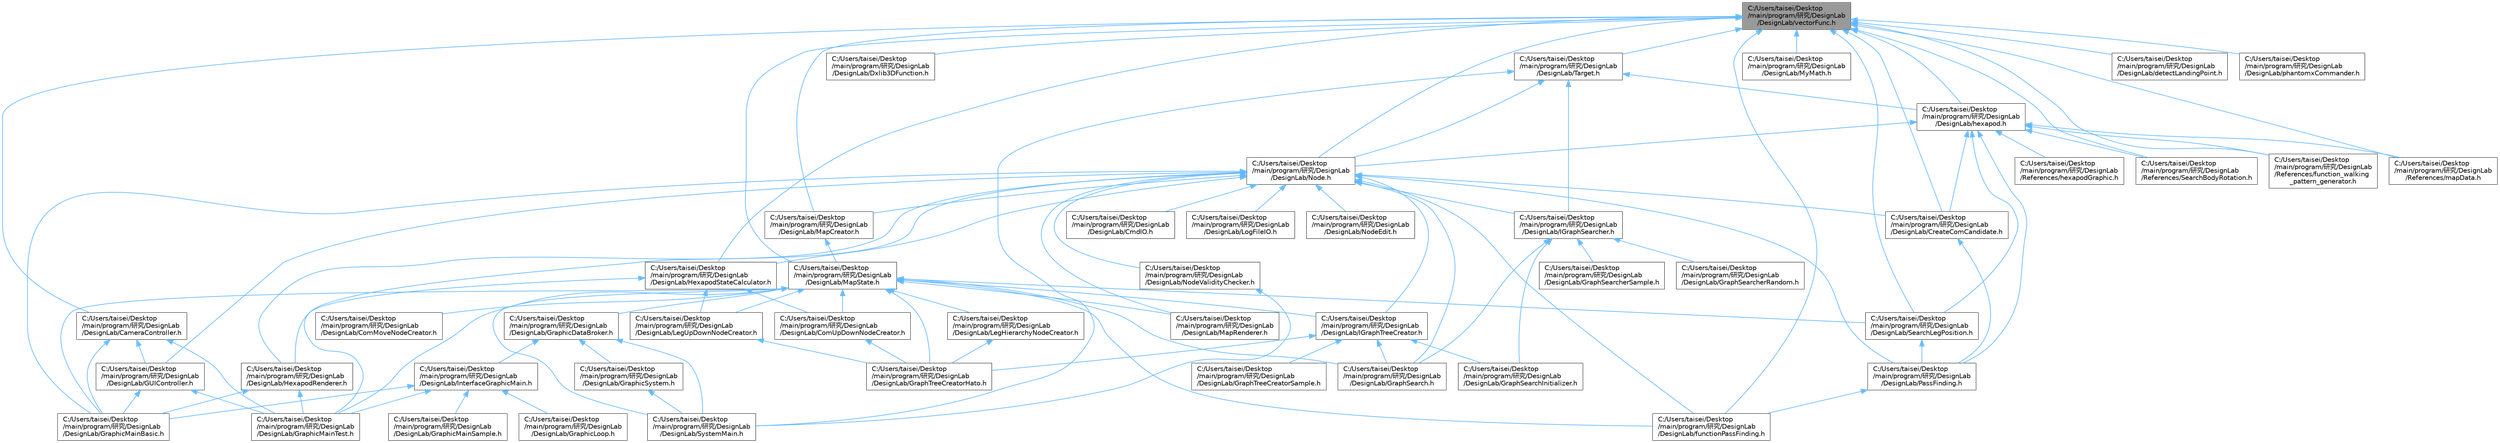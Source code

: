 digraph "C:/Users/taisei/Desktop/main/program/研究/DesignLab/DesignLab/vectorFunc.h"
{
 // LATEX_PDF_SIZE
  bgcolor="transparent";
  edge [fontname=Helvetica,fontsize=10,labelfontname=Helvetica,labelfontsize=10];
  node [fontname=Helvetica,fontsize=10,shape=box,height=0.2,width=0.4];
  Node1 [id="Node000001",label="C:/Users/taisei/Desktop\l/main/program/研究/DesignLab\l/DesignLab/vectorFunc.h",height=0.2,width=0.4,color="gray40", fillcolor="grey60", style="filled", fontcolor="black",tooltip=" "];
  Node1 -> Node2 [id="edge1_Node000001_Node000002",dir="back",color="steelblue1",style="solid",tooltip=" "];
  Node2 [id="Node000002",label="C:/Users/taisei/Desktop\l/main/program/研究/DesignLab\l/DesignLab/CameraController.h",height=0.2,width=0.4,color="grey40", fillcolor="white", style="filled",URL="$_camera_controller_8h_source.html",tooltip=" "];
  Node2 -> Node3 [id="edge2_Node000002_Node000003",dir="back",color="steelblue1",style="solid",tooltip=" "];
  Node3 [id="Node000003",label="C:/Users/taisei/Desktop\l/main/program/研究/DesignLab\l/DesignLab/GUIController.h",height=0.2,width=0.4,color="grey40", fillcolor="white", style="filled",URL="$_g_u_i_controller_8h_source.html",tooltip=" "];
  Node3 -> Node4 [id="edge3_Node000003_Node000004",dir="back",color="steelblue1",style="solid",tooltip=" "];
  Node4 [id="Node000004",label="C:/Users/taisei/Desktop\l/main/program/研究/DesignLab\l/DesignLab/GraphicMainBasic.h",height=0.2,width=0.4,color="grey40", fillcolor="white", style="filled",URL="$_graphic_main_basic_8h_source.html",tooltip=" "];
  Node3 -> Node5 [id="edge4_Node000003_Node000005",dir="back",color="steelblue1",style="solid",tooltip=" "];
  Node5 [id="Node000005",label="C:/Users/taisei/Desktop\l/main/program/研究/DesignLab\l/DesignLab/GraphicMainTest.h",height=0.2,width=0.4,color="grey40", fillcolor="white", style="filled",URL="$_graphic_main_test_8h_source.html",tooltip=" "];
  Node2 -> Node4 [id="edge5_Node000002_Node000004",dir="back",color="steelblue1",style="solid",tooltip=" "];
  Node2 -> Node5 [id="edge6_Node000002_Node000005",dir="back",color="steelblue1",style="solid",tooltip=" "];
  Node1 -> Node6 [id="edge7_Node000001_Node000006",dir="back",color="steelblue1",style="solid",tooltip=" "];
  Node6 [id="Node000006",label="C:/Users/taisei/Desktop\l/main/program/研究/DesignLab\l/DesignLab/CreateComCandidate.h",height=0.2,width=0.4,color="grey40", fillcolor="white", style="filled",URL="$_create_com_candidate_8h_source.html",tooltip=" "];
  Node6 -> Node7 [id="edge8_Node000006_Node000007",dir="back",color="steelblue1",style="solid",tooltip=" "];
  Node7 [id="Node000007",label="C:/Users/taisei/Desktop\l/main/program/研究/DesignLab\l/DesignLab/PassFinding.h",height=0.2,width=0.4,color="grey40", fillcolor="white", style="filled",URL="$_pass_finding_8h_source.html",tooltip=" "];
  Node7 -> Node8 [id="edge9_Node000007_Node000008",dir="back",color="steelblue1",style="solid",tooltip=" "];
  Node8 [id="Node000008",label="C:/Users/taisei/Desktop\l/main/program/研究/DesignLab\l/DesignLab/functionPassFinding.h",height=0.2,width=0.4,color="grey40", fillcolor="white", style="filled",URL="$function_pass_finding_8h_source.html",tooltip=" "];
  Node1 -> Node9 [id="edge10_Node000001_Node000009",dir="back",color="steelblue1",style="solid",tooltip=" "];
  Node9 [id="Node000009",label="C:/Users/taisei/Desktop\l/main/program/研究/DesignLab\l/DesignLab/Dxlib3DFunction.h",height=0.2,width=0.4,color="grey40", fillcolor="white", style="filled",URL="$_dxlib3_d_function_8h_source.html",tooltip=" "];
  Node1 -> Node10 [id="edge11_Node000001_Node000010",dir="back",color="steelblue1",style="solid",tooltip=" "];
  Node10 [id="Node000010",label="C:/Users/taisei/Desktop\l/main/program/研究/DesignLab\l/DesignLab/HexapodStateCalculator.h",height=0.2,width=0.4,color="grey40", fillcolor="white", style="filled",URL="$_hexapod_state_calculator_8h_source.html",tooltip=" "];
  Node10 -> Node11 [id="edge12_Node000010_Node000011",dir="back",color="steelblue1",style="solid",tooltip=" "];
  Node11 [id="Node000011",label="C:/Users/taisei/Desktop\l/main/program/研究/DesignLab\l/DesignLab/ComUpDownNodeCreator.h",height=0.2,width=0.4,color="grey40", fillcolor="white", style="filled",URL="$_com_up_down_node_creator_8h_source.html",tooltip=" "];
  Node11 -> Node12 [id="edge13_Node000011_Node000012",dir="back",color="steelblue1",style="solid",tooltip=" "];
  Node12 [id="Node000012",label="C:/Users/taisei/Desktop\l/main/program/研究/DesignLab\l/DesignLab/GraphTreeCreatorHato.h",height=0.2,width=0.4,color="grey40", fillcolor="white", style="filled",URL="$_graph_tree_creator_hato_8h_source.html",tooltip=" "];
  Node10 -> Node13 [id="edge14_Node000010_Node000013",dir="back",color="steelblue1",style="solid",tooltip=" "];
  Node13 [id="Node000013",label="C:/Users/taisei/Desktop\l/main/program/研究/DesignLab\l/DesignLab/HexapodRenderer.h",height=0.2,width=0.4,color="grey40", fillcolor="white", style="filled",URL="$_hexapod_renderer_8h_source.html",tooltip=" "];
  Node13 -> Node4 [id="edge15_Node000013_Node000004",dir="back",color="steelblue1",style="solid",tooltip=" "];
  Node13 -> Node5 [id="edge16_Node000013_Node000005",dir="back",color="steelblue1",style="solid",tooltip=" "];
  Node10 -> Node14 [id="edge17_Node000010_Node000014",dir="back",color="steelblue1",style="solid",tooltip=" "];
  Node14 [id="Node000014",label="C:/Users/taisei/Desktop\l/main/program/研究/DesignLab\l/DesignLab/LegUpDownNodeCreator.h",height=0.2,width=0.4,color="grey40", fillcolor="white", style="filled",URL="$_leg_up_down_node_creator_8h_source.html",tooltip=" "];
  Node14 -> Node12 [id="edge18_Node000014_Node000012",dir="back",color="steelblue1",style="solid",tooltip=" "];
  Node1 -> Node15 [id="edge19_Node000001_Node000015",dir="back",color="steelblue1",style="solid",tooltip=" "];
  Node15 [id="Node000015",label="C:/Users/taisei/Desktop\l/main/program/研究/DesignLab\l/DesignLab/MapCreator.h",height=0.2,width=0.4,color="grey40", fillcolor="white", style="filled",URL="$_map_creator_8h_source.html",tooltip=" "];
  Node15 -> Node16 [id="edge20_Node000015_Node000016",dir="back",color="steelblue1",style="solid",tooltip=" "];
  Node16 [id="Node000016",label="C:/Users/taisei/Desktop\l/main/program/研究/DesignLab\l/DesignLab/MapState.h",height=0.2,width=0.4,color="grey40", fillcolor="white", style="filled",URL="$_map_state_8h_source.html",tooltip=" "];
  Node16 -> Node17 [id="edge21_Node000016_Node000017",dir="back",color="steelblue1",style="solid",tooltip=" "];
  Node17 [id="Node000017",label="C:/Users/taisei/Desktop\l/main/program/研究/DesignLab\l/DesignLab/ComMoveNodeCreator.h",height=0.2,width=0.4,color="grey40", fillcolor="white", style="filled",URL="$_com_move_node_creator_8h_source.html",tooltip=" "];
  Node16 -> Node11 [id="edge22_Node000016_Node000011",dir="back",color="steelblue1",style="solid",tooltip=" "];
  Node16 -> Node18 [id="edge23_Node000016_Node000018",dir="back",color="steelblue1",style="solid",tooltip=" "];
  Node18 [id="Node000018",label="C:/Users/taisei/Desktop\l/main/program/研究/DesignLab\l/DesignLab/GraphSearch.h",height=0.2,width=0.4,color="grey40", fillcolor="white", style="filled",URL="$_graph_search_8h_source.html",tooltip=" "];
  Node16 -> Node12 [id="edge24_Node000016_Node000012",dir="back",color="steelblue1",style="solid",tooltip=" "];
  Node16 -> Node19 [id="edge25_Node000016_Node000019",dir="back",color="steelblue1",style="solid",tooltip=" "];
  Node19 [id="Node000019",label="C:/Users/taisei/Desktop\l/main/program/研究/DesignLab\l/DesignLab/GraphicDataBroker.h",height=0.2,width=0.4,color="grey40", fillcolor="white", style="filled",URL="$_graphic_data_broker_8h.html",tooltip="GraphicDataBrokerクラスの実装を行っている．"];
  Node19 -> Node20 [id="edge26_Node000019_Node000020",dir="back",color="steelblue1",style="solid",tooltip=" "];
  Node20 [id="Node000020",label="C:/Users/taisei/Desktop\l/main/program/研究/DesignLab\l/DesignLab/GraphicSystem.h",height=0.2,width=0.4,color="grey40", fillcolor="white", style="filled",URL="$_graphic_system_8h.html",tooltip="Dxlibの処理を行ってくれるGraphicSystemクラスを実装している．"];
  Node20 -> Node21 [id="edge27_Node000020_Node000021",dir="back",color="steelblue1",style="solid",tooltip=" "];
  Node21 [id="Node000021",label="C:/Users/taisei/Desktop\l/main/program/研究/DesignLab\l/DesignLab/SystemMain.h",height=0.2,width=0.4,color="grey40", fillcolor="white", style="filled",URL="$_system_main_8h_source.html",tooltip=" "];
  Node19 -> Node22 [id="edge28_Node000019_Node000022",dir="back",color="steelblue1",style="solid",tooltip=" "];
  Node22 [id="Node000022",label="C:/Users/taisei/Desktop\l/main/program/研究/DesignLab\l/DesignLab/InterfaceGraphicMain.h",height=0.2,width=0.4,color="grey40", fillcolor="white", style="filled",URL="$_interface_graphic_main_8h.html",tooltip="IGraphicMainクラスの宣言．IGraphicMainはインターフェイスであるので実態が作れない．"];
  Node22 -> Node23 [id="edge29_Node000022_Node000023",dir="back",color="steelblue1",style="solid",tooltip=" "];
  Node23 [id="Node000023",label="C:/Users/taisei/Desktop\l/main/program/研究/DesignLab\l/DesignLab/GraphicLoop.h",height=0.2,width=0.4,color="grey40", fillcolor="white", style="filled",URL="$_graphic_loop_8h.html",tooltip="GraphicLoopクラスの実装を行っている．"];
  Node22 -> Node4 [id="edge30_Node000022_Node000004",dir="back",color="steelblue1",style="solid",tooltip=" "];
  Node22 -> Node24 [id="edge31_Node000022_Node000024",dir="back",color="steelblue1",style="solid",tooltip=" "];
  Node24 [id="Node000024",label="C:/Users/taisei/Desktop\l/main/program/研究/DesignLab\l/DesignLab/GraphicMainSample.h",height=0.2,width=0.4,color="grey40", fillcolor="white", style="filled",URL="$_graphic_main_sample_8h_source.html",tooltip=" "];
  Node22 -> Node5 [id="edge32_Node000022_Node000005",dir="back",color="steelblue1",style="solid",tooltip=" "];
  Node19 -> Node21 [id="edge33_Node000019_Node000021",dir="back",color="steelblue1",style="solid",tooltip=" "];
  Node16 -> Node4 [id="edge34_Node000016_Node000004",dir="back",color="steelblue1",style="solid",tooltip=" "];
  Node16 -> Node5 [id="edge35_Node000016_Node000005",dir="back",color="steelblue1",style="solid",tooltip=" "];
  Node16 -> Node25 [id="edge36_Node000016_Node000025",dir="back",color="steelblue1",style="solid",tooltip=" "];
  Node25 [id="Node000025",label="C:/Users/taisei/Desktop\l/main/program/研究/DesignLab\l/DesignLab/IGraphTreeCreator.h",height=0.2,width=0.4,color="grey40", fillcolor="white", style="filled",URL="$_i_graph_tree_creator_8h_source.html",tooltip=" "];
  Node25 -> Node18 [id="edge37_Node000025_Node000018",dir="back",color="steelblue1",style="solid",tooltip=" "];
  Node25 -> Node26 [id="edge38_Node000025_Node000026",dir="back",color="steelblue1",style="solid",tooltip=" "];
  Node26 [id="Node000026",label="C:/Users/taisei/Desktop\l/main/program/研究/DesignLab\l/DesignLab/GraphSearchInitializer.h",height=0.2,width=0.4,color="grey40", fillcolor="white", style="filled",URL="$_graph_search_initializer_8h_source.html",tooltip=" "];
  Node25 -> Node12 [id="edge39_Node000025_Node000012",dir="back",color="steelblue1",style="solid",tooltip=" "];
  Node25 -> Node27 [id="edge40_Node000025_Node000027",dir="back",color="steelblue1",style="solid",tooltip=" "];
  Node27 [id="Node000027",label="C:/Users/taisei/Desktop\l/main/program/研究/DesignLab\l/DesignLab/GraphTreeCreatorSample.h",height=0.2,width=0.4,color="grey40", fillcolor="white", style="filled",URL="$_graph_tree_creator_sample_8h_source.html",tooltip=" "];
  Node16 -> Node28 [id="edge41_Node000016_Node000028",dir="back",color="steelblue1",style="solid",tooltip=" "];
  Node28 [id="Node000028",label="C:/Users/taisei/Desktop\l/main/program/研究/DesignLab\l/DesignLab/LegHierarchyNodeCreator.h",height=0.2,width=0.4,color="grey40", fillcolor="white", style="filled",URL="$_leg_hierarchy_node_creator_8h_source.html",tooltip=" "];
  Node28 -> Node12 [id="edge42_Node000028_Node000012",dir="back",color="steelblue1",style="solid",tooltip=" "];
  Node16 -> Node14 [id="edge43_Node000016_Node000014",dir="back",color="steelblue1",style="solid",tooltip=" "];
  Node16 -> Node29 [id="edge44_Node000016_Node000029",dir="back",color="steelblue1",style="solid",tooltip=" "];
  Node29 [id="Node000029",label="C:/Users/taisei/Desktop\l/main/program/研究/DesignLab\l/DesignLab/MapRenderer.h",height=0.2,width=0.4,color="grey40", fillcolor="white", style="filled",URL="$_map_renderer_8h_source.html",tooltip=" "];
  Node16 -> Node30 [id="edge45_Node000016_Node000030",dir="back",color="steelblue1",style="solid",tooltip=" "];
  Node30 [id="Node000030",label="C:/Users/taisei/Desktop\l/main/program/研究/DesignLab\l/DesignLab/SearchLegPosition.h",height=0.2,width=0.4,color="grey40", fillcolor="white", style="filled",URL="$_search_leg_position_8h_source.html",tooltip=" "];
  Node30 -> Node7 [id="edge46_Node000030_Node000007",dir="back",color="steelblue1",style="solid",tooltip=" "];
  Node16 -> Node21 [id="edge47_Node000016_Node000021",dir="back",color="steelblue1",style="solid",tooltip=" "];
  Node16 -> Node8 [id="edge48_Node000016_Node000008",dir="back",color="steelblue1",style="solid",tooltip=" "];
  Node1 -> Node16 [id="edge49_Node000001_Node000016",dir="back",color="steelblue1",style="solid",tooltip=" "];
  Node1 -> Node31 [id="edge50_Node000001_Node000031",dir="back",color="steelblue1",style="solid",tooltip=" "];
  Node31 [id="Node000031",label="C:/Users/taisei/Desktop\l/main/program/研究/DesignLab\l/DesignLab/MyMath.h",height=0.2,width=0.4,color="grey40", fillcolor="white", style="filled",URL="$_my_math_8h_source.html",tooltip=" "];
  Node1 -> Node32 [id="edge51_Node000001_Node000032",dir="back",color="steelblue1",style="solid",tooltip=" "];
  Node32 [id="Node000032",label="C:/Users/taisei/Desktop\l/main/program/研究/DesignLab\l/DesignLab/Node.h",height=0.2,width=0.4,color="grey40", fillcolor="white", style="filled",URL="$_node_8h_source.html",tooltip=" "];
  Node32 -> Node33 [id="edge52_Node000032_Node000033",dir="back",color="steelblue1",style="solid",tooltip=" "];
  Node33 [id="Node000033",label="C:/Users/taisei/Desktop\l/main/program/研究/DesignLab\l/DesignLab/CmdIO.h",height=0.2,width=0.4,color="grey40", fillcolor="white", style="filled",URL="$_cmd_i_o_8h_source.html",tooltip=" "];
  Node32 -> Node6 [id="edge53_Node000032_Node000006",dir="back",color="steelblue1",style="solid",tooltip=" "];
  Node32 -> Node3 [id="edge54_Node000032_Node000003",dir="back",color="steelblue1",style="solid",tooltip=" "];
  Node32 -> Node18 [id="edge55_Node000032_Node000018",dir="back",color="steelblue1",style="solid",tooltip=" "];
  Node32 -> Node4 [id="edge56_Node000032_Node000004",dir="back",color="steelblue1",style="solid",tooltip=" "];
  Node32 -> Node5 [id="edge57_Node000032_Node000005",dir="back",color="steelblue1",style="solid",tooltip=" "];
  Node32 -> Node13 [id="edge58_Node000032_Node000013",dir="back",color="steelblue1",style="solid",tooltip=" "];
  Node32 -> Node10 [id="edge59_Node000032_Node000010",dir="back",color="steelblue1",style="solid",tooltip=" "];
  Node32 -> Node34 [id="edge60_Node000032_Node000034",dir="back",color="steelblue1",style="solid",tooltip=" "];
  Node34 [id="Node000034",label="C:/Users/taisei/Desktop\l/main/program/研究/DesignLab\l/DesignLab/IGraphSearcher.h",height=0.2,width=0.4,color="grey40", fillcolor="white", style="filled",URL="$_i_graph_searcher_8h_source.html",tooltip=" "];
  Node34 -> Node18 [id="edge61_Node000034_Node000018",dir="back",color="steelblue1",style="solid",tooltip=" "];
  Node34 -> Node26 [id="edge62_Node000034_Node000026",dir="back",color="steelblue1",style="solid",tooltip=" "];
  Node34 -> Node35 [id="edge63_Node000034_Node000035",dir="back",color="steelblue1",style="solid",tooltip=" "];
  Node35 [id="Node000035",label="C:/Users/taisei/Desktop\l/main/program/研究/DesignLab\l/DesignLab/GraphSearcherRandom.h",height=0.2,width=0.4,color="grey40", fillcolor="white", style="filled",URL="$_graph_searcher_random_8h_source.html",tooltip=" "];
  Node34 -> Node36 [id="edge64_Node000034_Node000036",dir="back",color="steelblue1",style="solid",tooltip=" "];
  Node36 [id="Node000036",label="C:/Users/taisei/Desktop\l/main/program/研究/DesignLab\l/DesignLab/GraphSearcherSample.h",height=0.2,width=0.4,color="grey40", fillcolor="white", style="filled",URL="$_graph_searcher_sample_8h_source.html",tooltip=" "];
  Node32 -> Node25 [id="edge65_Node000032_Node000025",dir="back",color="steelblue1",style="solid",tooltip=" "];
  Node32 -> Node37 [id="edge66_Node000032_Node000037",dir="back",color="steelblue1",style="solid",tooltip=" "];
  Node37 [id="Node000037",label="C:/Users/taisei/Desktop\l/main/program/研究/DesignLab\l/DesignLab/LogFileIO.h",height=0.2,width=0.4,color="grey40", fillcolor="white", style="filled",URL="$_log_file_i_o_8h_source.html",tooltip=" "];
  Node32 -> Node15 [id="edge67_Node000032_Node000015",dir="back",color="steelblue1",style="solid",tooltip=" "];
  Node32 -> Node29 [id="edge68_Node000032_Node000029",dir="back",color="steelblue1",style="solid",tooltip=" "];
  Node32 -> Node38 [id="edge69_Node000032_Node000038",dir="back",color="steelblue1",style="solid",tooltip=" "];
  Node38 [id="Node000038",label="C:/Users/taisei/Desktop\l/main/program/研究/DesignLab\l/DesignLab/NodeEdit.h",height=0.2,width=0.4,color="grey40", fillcolor="white", style="filled",URL="$_node_edit_8h_source.html",tooltip=" "];
  Node32 -> Node39 [id="edge70_Node000032_Node000039",dir="back",color="steelblue1",style="solid",tooltip=" "];
  Node39 [id="Node000039",label="C:/Users/taisei/Desktop\l/main/program/研究/DesignLab\l/DesignLab/NodeValidityChecker.h",height=0.2,width=0.4,color="grey40", fillcolor="white", style="filled",URL="$_node_validity_checker_8h_source.html",tooltip=" "];
  Node39 -> Node21 [id="edge71_Node000039_Node000021",dir="back",color="steelblue1",style="solid",tooltip=" "];
  Node32 -> Node7 [id="edge72_Node000032_Node000007",dir="back",color="steelblue1",style="solid",tooltip=" "];
  Node32 -> Node8 [id="edge73_Node000032_Node000008",dir="back",color="steelblue1",style="solid",tooltip=" "];
  Node1 -> Node30 [id="edge74_Node000001_Node000030",dir="back",color="steelblue1",style="solid",tooltip=" "];
  Node1 -> Node40 [id="edge75_Node000001_Node000040",dir="back",color="steelblue1",style="solid",tooltip=" "];
  Node40 [id="Node000040",label="C:/Users/taisei/Desktop\l/main/program/研究/DesignLab\l/DesignLab/Target.h",height=0.2,width=0.4,color="grey40", fillcolor="white", style="filled",URL="$_target_8h_source.html",tooltip=" "];
  Node40 -> Node34 [id="edge76_Node000040_Node000034",dir="back",color="steelblue1",style="solid",tooltip=" "];
  Node40 -> Node32 [id="edge77_Node000040_Node000032",dir="back",color="steelblue1",style="solid",tooltip=" "];
  Node40 -> Node21 [id="edge78_Node000040_Node000021",dir="back",color="steelblue1",style="solid",tooltip=" "];
  Node40 -> Node41 [id="edge79_Node000040_Node000041",dir="back",color="steelblue1",style="solid",tooltip=" "];
  Node41 [id="Node000041",label="C:/Users/taisei/Desktop\l/main/program/研究/DesignLab\l/DesignLab/hexapod.h",height=0.2,width=0.4,color="grey40", fillcolor="white", style="filled",URL="$hexapod_8h_source.html",tooltip=" "];
  Node41 -> Node6 [id="edge80_Node000041_Node000006",dir="back",color="steelblue1",style="solid",tooltip=" "];
  Node41 -> Node32 [id="edge81_Node000041_Node000032",dir="back",color="steelblue1",style="solid",tooltip=" "];
  Node41 -> Node7 [id="edge82_Node000041_Node000007",dir="back",color="steelblue1",style="solid",tooltip=" "];
  Node41 -> Node30 [id="edge83_Node000041_Node000030",dir="back",color="steelblue1",style="solid",tooltip=" "];
  Node41 -> Node42 [id="edge84_Node000041_Node000042",dir="back",color="steelblue1",style="solid",tooltip=" "];
  Node42 [id="Node000042",label="C:/Users/taisei/Desktop\l/main/program/研究/DesignLab\l/References/SearchBodyRotation.h",height=0.2,width=0.4,color="grey40", fillcolor="white", style="filled",URL="$_search_body_rotation_8h_source.html",tooltip=" "];
  Node41 -> Node43 [id="edge85_Node000041_Node000043",dir="back",color="steelblue1",style="solid",tooltip=" "];
  Node43 [id="Node000043",label="C:/Users/taisei/Desktop\l/main/program/研究/DesignLab\l/References/function_walking\l_pattern_generator.h",height=0.2,width=0.4,color="grey40", fillcolor="white", style="filled",URL="$function__walking__pattern__generator_8h_source.html",tooltip=" "];
  Node41 -> Node44 [id="edge86_Node000041_Node000044",dir="back",color="steelblue1",style="solid",tooltip=" "];
  Node44 [id="Node000044",label="C:/Users/taisei/Desktop\l/main/program/研究/DesignLab\l/References/hexapodGraphic.h",height=0.2,width=0.4,color="grey40", fillcolor="white", style="filled",URL="$hexapod_graphic_8h_source.html",tooltip=" "];
  Node41 -> Node45 [id="edge87_Node000041_Node000045",dir="back",color="steelblue1",style="solid",tooltip=" "];
  Node45 [id="Node000045",label="C:/Users/taisei/Desktop\l/main/program/研究/DesignLab\l/References/mapData.h",height=0.2,width=0.4,color="grey40", fillcolor="white", style="filled",URL="$map_data_8h_source.html",tooltip=" "];
  Node1 -> Node46 [id="edge88_Node000001_Node000046",dir="back",color="steelblue1",style="solid",tooltip=" "];
  Node46 [id="Node000046",label="C:/Users/taisei/Desktop\l/main/program/研究/DesignLab\l/DesignLab/detectLandingPoint.h",height=0.2,width=0.4,color="grey40", fillcolor="white", style="filled",URL="$detect_landing_point_8h_source.html",tooltip=" "];
  Node1 -> Node8 [id="edge89_Node000001_Node000008",dir="back",color="steelblue1",style="solid",tooltip=" "];
  Node1 -> Node41 [id="edge90_Node000001_Node000041",dir="back",color="steelblue1",style="solid",tooltip=" "];
  Node1 -> Node47 [id="edge91_Node000001_Node000047",dir="back",color="steelblue1",style="solid",tooltip=" "];
  Node47 [id="Node000047",label="C:/Users/taisei/Desktop\l/main/program/研究/DesignLab\l/DesignLab/phantomxCommander.h",height=0.2,width=0.4,color="grey40", fillcolor="white", style="filled",URL="$phantomx_commander_8h_source.html",tooltip=" "];
  Node1 -> Node42 [id="edge92_Node000001_Node000042",dir="back",color="steelblue1",style="solid",tooltip=" "];
  Node1 -> Node43 [id="edge93_Node000001_Node000043",dir="back",color="steelblue1",style="solid",tooltip=" "];
  Node1 -> Node45 [id="edge94_Node000001_Node000045",dir="back",color="steelblue1",style="solid",tooltip=" "];
}
